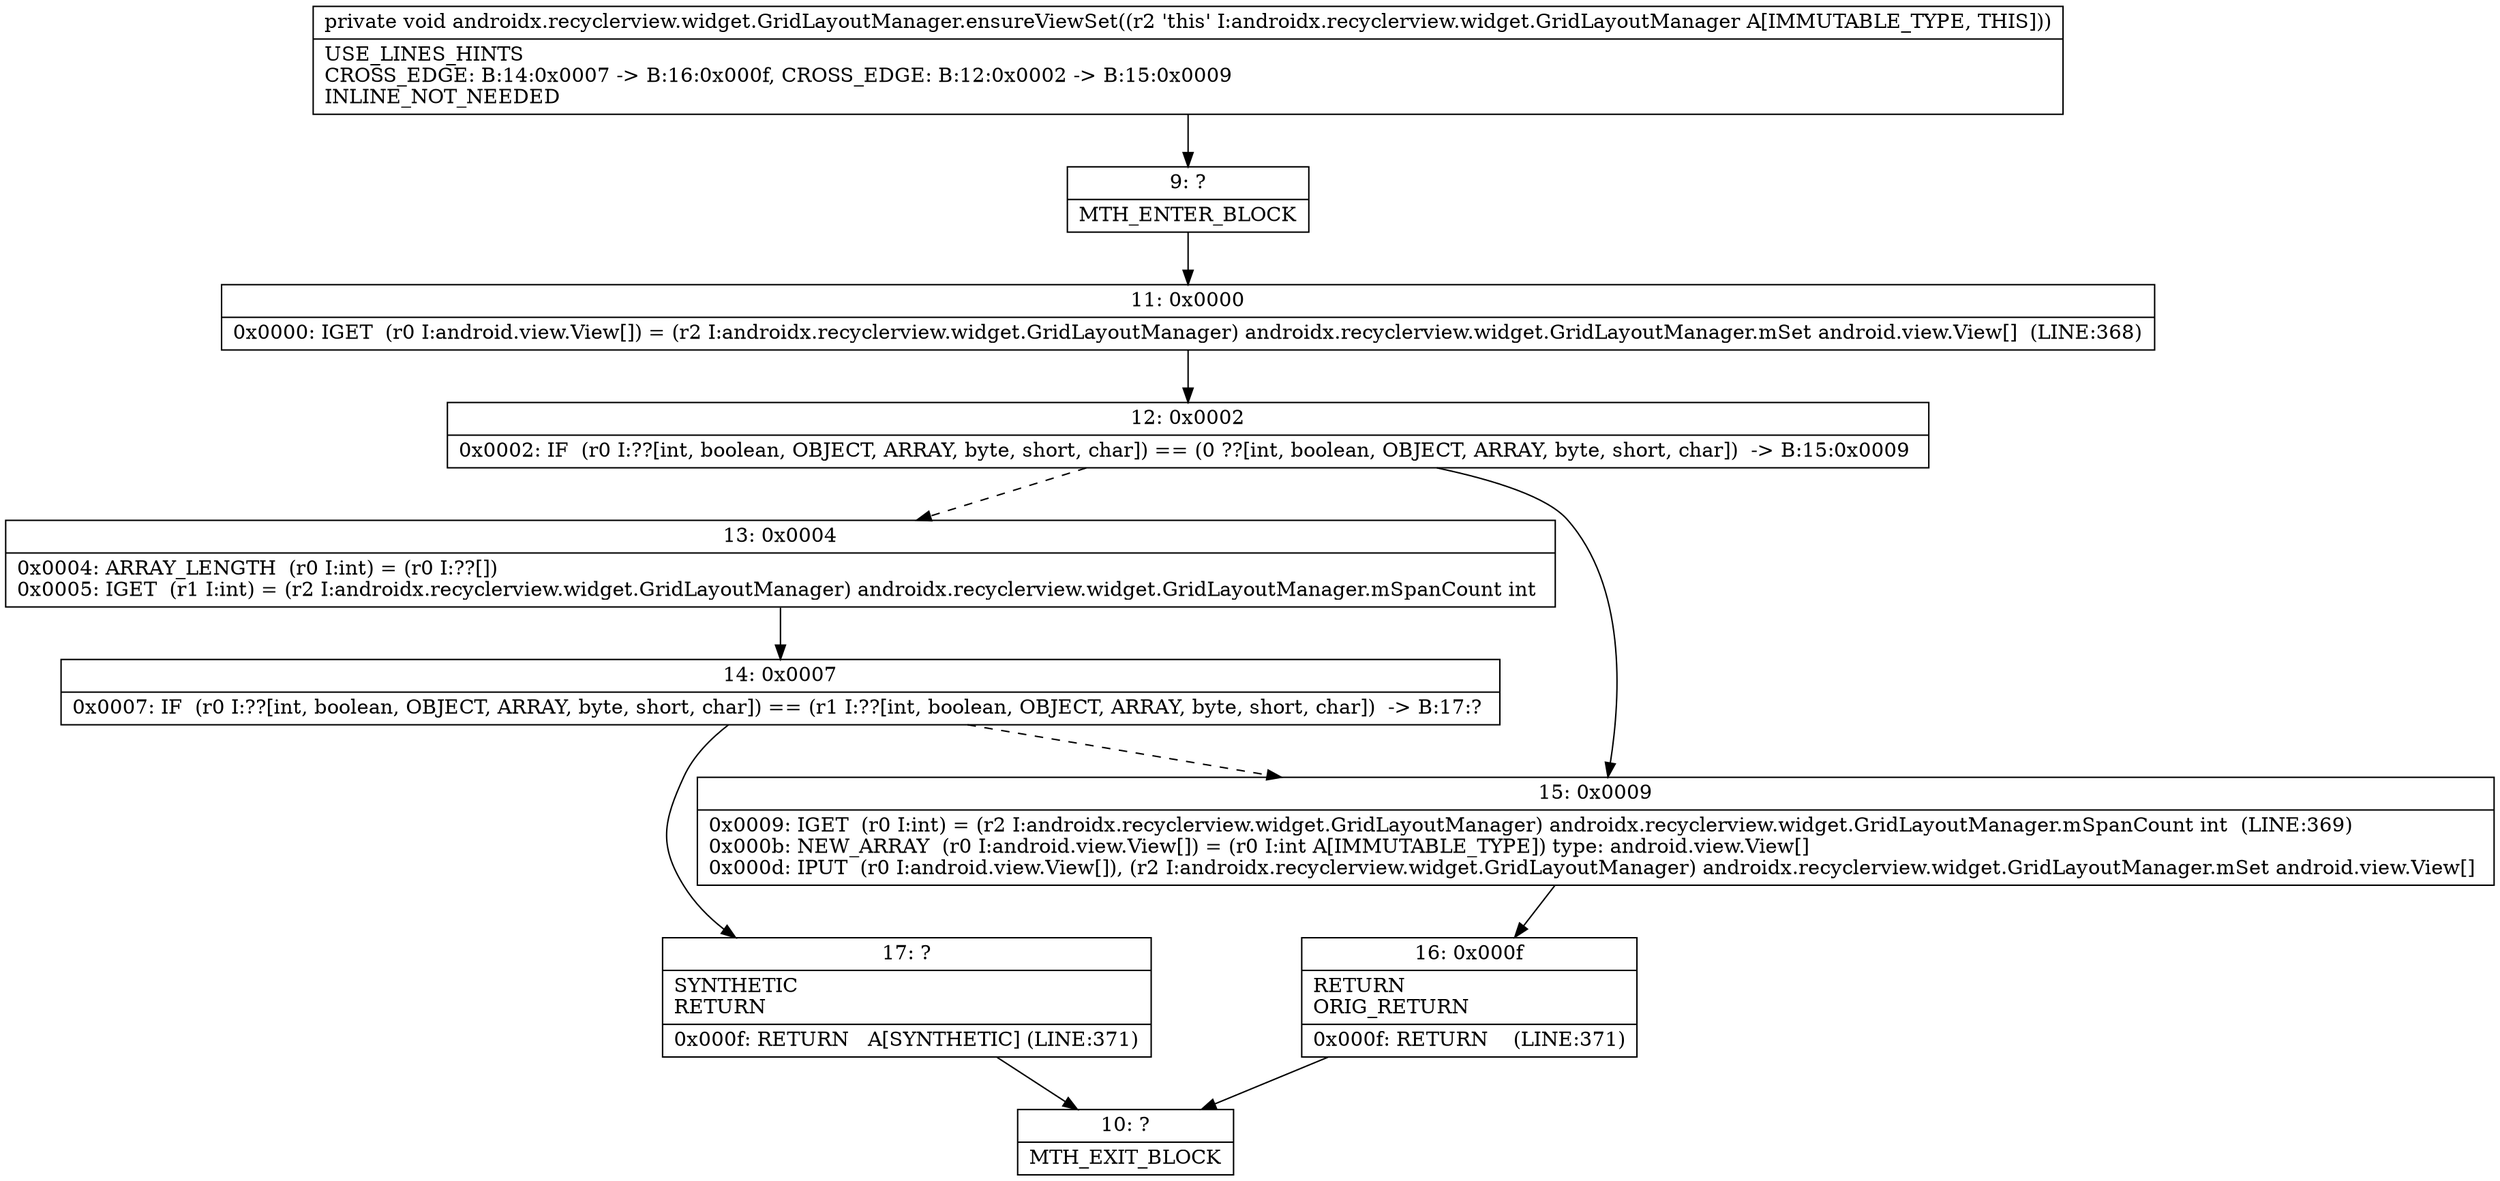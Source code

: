 digraph "CFG forandroidx.recyclerview.widget.GridLayoutManager.ensureViewSet()V" {
Node_9 [shape=record,label="{9\:\ ?|MTH_ENTER_BLOCK\l}"];
Node_11 [shape=record,label="{11\:\ 0x0000|0x0000: IGET  (r0 I:android.view.View[]) = (r2 I:androidx.recyclerview.widget.GridLayoutManager) androidx.recyclerview.widget.GridLayoutManager.mSet android.view.View[]  (LINE:368)\l}"];
Node_12 [shape=record,label="{12\:\ 0x0002|0x0002: IF  (r0 I:??[int, boolean, OBJECT, ARRAY, byte, short, char]) == (0 ??[int, boolean, OBJECT, ARRAY, byte, short, char])  \-\> B:15:0x0009 \l}"];
Node_13 [shape=record,label="{13\:\ 0x0004|0x0004: ARRAY_LENGTH  (r0 I:int) = (r0 I:??[]) \l0x0005: IGET  (r1 I:int) = (r2 I:androidx.recyclerview.widget.GridLayoutManager) androidx.recyclerview.widget.GridLayoutManager.mSpanCount int \l}"];
Node_14 [shape=record,label="{14\:\ 0x0007|0x0007: IF  (r0 I:??[int, boolean, OBJECT, ARRAY, byte, short, char]) == (r1 I:??[int, boolean, OBJECT, ARRAY, byte, short, char])  \-\> B:17:? \l}"];
Node_17 [shape=record,label="{17\:\ ?|SYNTHETIC\lRETURN\l|0x000f: RETURN   A[SYNTHETIC] (LINE:371)\l}"];
Node_10 [shape=record,label="{10\:\ ?|MTH_EXIT_BLOCK\l}"];
Node_15 [shape=record,label="{15\:\ 0x0009|0x0009: IGET  (r0 I:int) = (r2 I:androidx.recyclerview.widget.GridLayoutManager) androidx.recyclerview.widget.GridLayoutManager.mSpanCount int  (LINE:369)\l0x000b: NEW_ARRAY  (r0 I:android.view.View[]) = (r0 I:int A[IMMUTABLE_TYPE]) type: android.view.View[] \l0x000d: IPUT  (r0 I:android.view.View[]), (r2 I:androidx.recyclerview.widget.GridLayoutManager) androidx.recyclerview.widget.GridLayoutManager.mSet android.view.View[] \l}"];
Node_16 [shape=record,label="{16\:\ 0x000f|RETURN\lORIG_RETURN\l|0x000f: RETURN    (LINE:371)\l}"];
MethodNode[shape=record,label="{private void androidx.recyclerview.widget.GridLayoutManager.ensureViewSet((r2 'this' I:androidx.recyclerview.widget.GridLayoutManager A[IMMUTABLE_TYPE, THIS]))  | USE_LINES_HINTS\lCROSS_EDGE: B:14:0x0007 \-\> B:16:0x000f, CROSS_EDGE: B:12:0x0002 \-\> B:15:0x0009\lINLINE_NOT_NEEDED\l}"];
MethodNode -> Node_9;Node_9 -> Node_11;
Node_11 -> Node_12;
Node_12 -> Node_13[style=dashed];
Node_12 -> Node_15;
Node_13 -> Node_14;
Node_14 -> Node_15[style=dashed];
Node_14 -> Node_17;
Node_17 -> Node_10;
Node_15 -> Node_16;
Node_16 -> Node_10;
}

